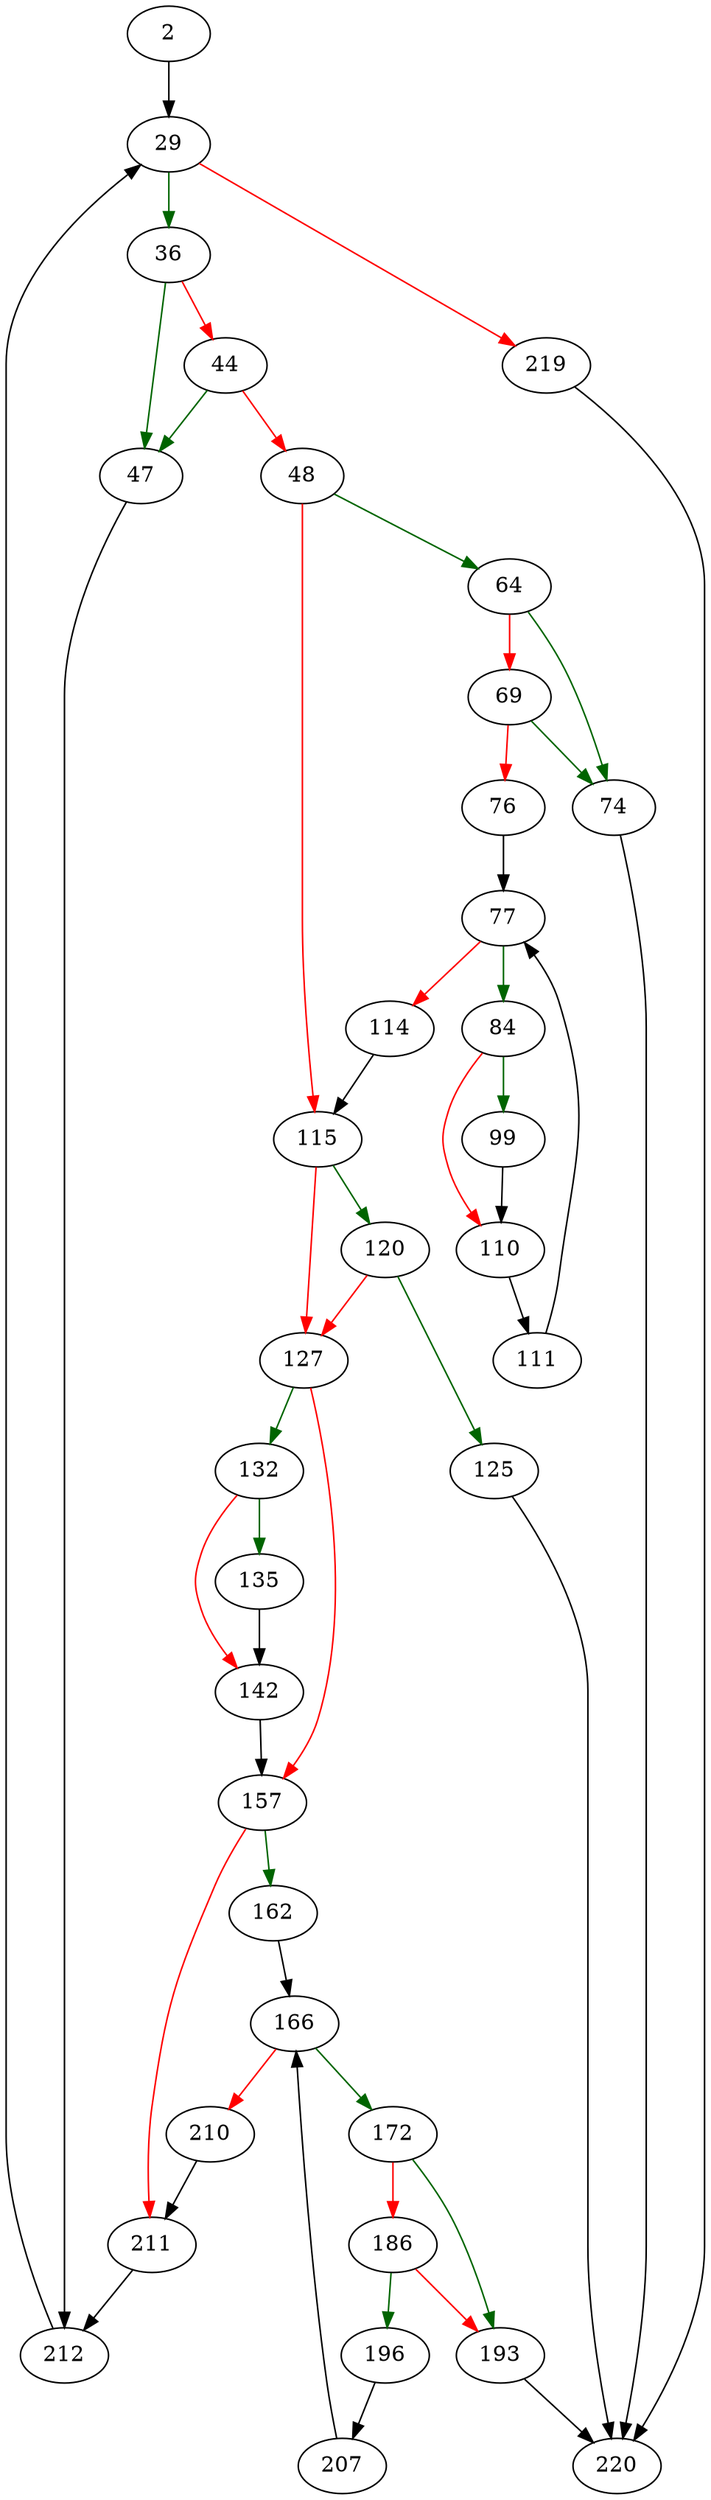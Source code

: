 strict digraph "sqliteProcessJoin" {
	// Node definitions.
	2 [entry=true];
	29;
	36;
	219;
	47;
	44;
	48;
	212;
	64;
	115;
	74;
	69;
	76;
	220;
	77;
	84;
	114;
	99;
	110;
	111;
	120;
	127;
	125;
	132;
	157;
	135;
	142;
	162;
	211;
	166;
	172;
	210;
	193;
	186;
	196;
	207;

	// Edge definitions.
	2 -> 29;
	29 -> 36 [
		color=darkgreen
		cond=true
	];
	29 -> 219 [
		color=red
		cond=false
	];
	36 -> 47 [
		color=darkgreen
		cond=true
	];
	36 -> 44 [
		color=red
		cond=false
	];
	219 -> 220;
	47 -> 212;
	44 -> 47 [
		color=darkgreen
		cond=true
	];
	44 -> 48 [
		color=red
		cond=false
	];
	48 -> 64 [
		color=darkgreen
		cond=true
	];
	48 -> 115 [
		color=red
		cond=false
	];
	212 -> 29;
	64 -> 74 [
		color=darkgreen
		cond=true
	];
	64 -> 69 [
		color=red
		cond=false
	];
	115 -> 120 [
		color=darkgreen
		cond=true
	];
	115 -> 127 [
		color=red
		cond=false
	];
	74 -> 220;
	69 -> 74 [
		color=darkgreen
		cond=true
	];
	69 -> 76 [
		color=red
		cond=false
	];
	76 -> 77;
	77 -> 84 [
		color=darkgreen
		cond=true
	];
	77 -> 114 [
		color=red
		cond=false
	];
	84 -> 99 [
		color=darkgreen
		cond=true
	];
	84 -> 110 [
		color=red
		cond=false
	];
	114 -> 115;
	99 -> 110;
	110 -> 111;
	111 -> 77;
	120 -> 127 [
		color=red
		cond=false
	];
	120 -> 125 [
		color=darkgreen
		cond=true
	];
	127 -> 132 [
		color=darkgreen
		cond=true
	];
	127 -> 157 [
		color=red
		cond=false
	];
	125 -> 220;
	132 -> 135 [
		color=darkgreen
		cond=true
	];
	132 -> 142 [
		color=red
		cond=false
	];
	157 -> 162 [
		color=darkgreen
		cond=true
	];
	157 -> 211 [
		color=red
		cond=false
	];
	135 -> 142;
	142 -> 157;
	162 -> 166;
	211 -> 212;
	166 -> 172 [
		color=darkgreen
		cond=true
	];
	166 -> 210 [
		color=red
		cond=false
	];
	172 -> 193 [
		color=darkgreen
		cond=true
	];
	172 -> 186 [
		color=red
		cond=false
	];
	210 -> 211;
	193 -> 220;
	186 -> 193 [
		color=red
		cond=false
	];
	186 -> 196 [
		color=darkgreen
		cond=true
	];
	196 -> 207;
	207 -> 166;
}